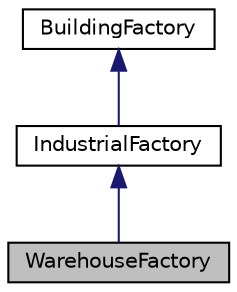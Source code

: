 digraph "WarehouseFactory"
{
 // LATEX_PDF_SIZE
  edge [fontname="Helvetica",fontsize="10",labelfontname="Helvetica",labelfontsize="10"];
  node [fontname="Helvetica",fontsize="10",shape=record];
  Node1 [label="WarehouseFactory",height=0.2,width=0.4,color="black", fillcolor="grey75", style="filled", fontcolor="black",tooltip="Factory class for creating Warehouse buildings."];
  Node2 -> Node1 [dir="back",color="midnightblue",fontsize="10",style="solid",fontname="Helvetica"];
  Node2 [label="IndustrialFactory",height=0.2,width=0.4,color="black", fillcolor="white", style="filled",URL="$classIndustrialFactory.html",tooltip="A factory class for creating industrial buildings."];
  Node3 -> Node2 [dir="back",color="midnightblue",fontsize="10",style="solid",fontname="Helvetica"];
  Node3 [label="BuildingFactory",height=0.2,width=0.4,color="black", fillcolor="white", style="filled",URL="$classBuildingFactory.html",tooltip="An abstract factory class for creating Building objects."];
}

